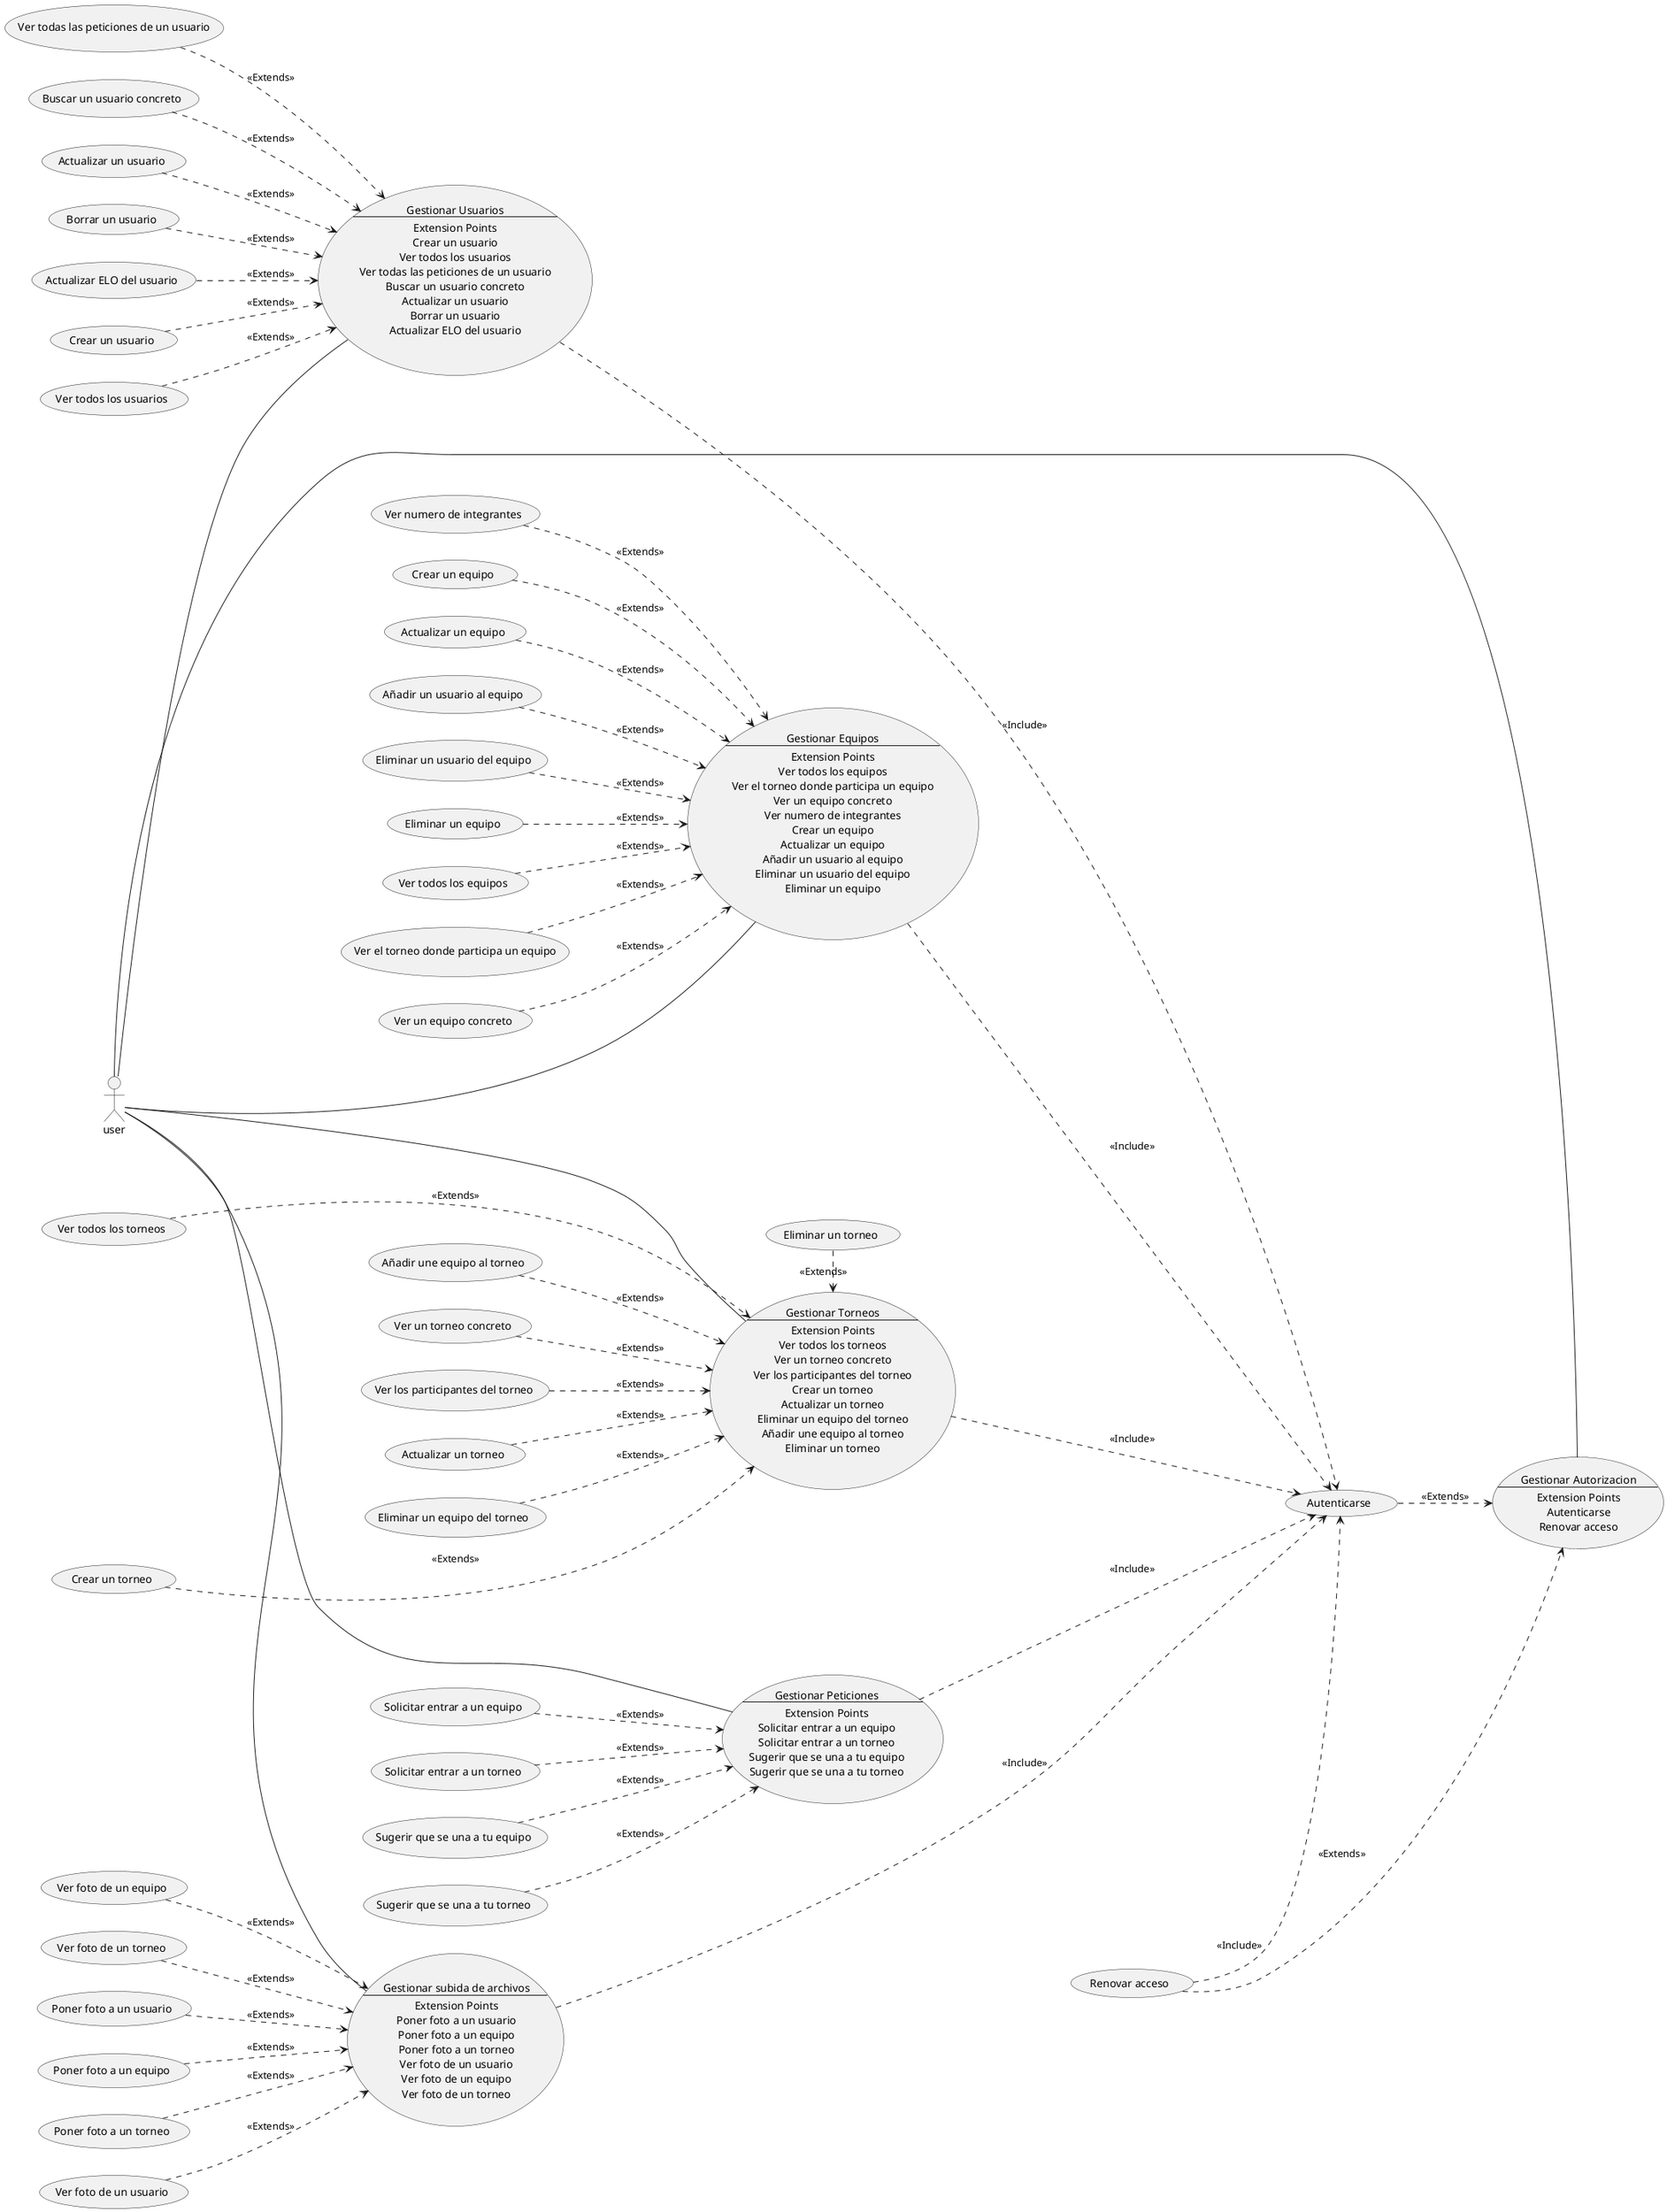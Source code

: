 @startuml LoA
left to right direction
:user:

usecase UC1 as "Gestionar Usuarios
--
Extension Points
Crear un usuario
Ver todos los usuarios
Ver todas las peticiones de un usuario
Buscar un usuario concreto
Actualizar un usuario
Borrar un usuario
Actualizar ELO del usuario
"
usecase UC2 as "Gestionar Autorizacion
--
Extension Points
Autenticarse
Renovar acceso
"
usecase UC3 as "Gestionar Peticiones
--
Extension Points
Solicitar entrar a un equipo
Solicitar entrar a un torneo
Sugerir que se una a tu equipo
Sugerir que se una a tu torneo
"
usecase UC4 as "Gestionar Equipos
--
Extension Points
Ver todos los equipos
Ver el torneo donde participa un equipo
Ver un equipo concreto
Ver numero de integrantes
Crear un equipo
Actualizar un equipo
Añadir un usuario al equipo
Eliminar un usuario del equipo
Eliminar un equipo
"
usecase UC5 as "Gestionar Torneos
--
Extension Points
Ver todos los torneos
Ver un torneo concreto
Ver los participantes del torneo
Crear un torneo
Actualizar un torneo
Eliminar un equipo del torneo
Añadir une equipo al torneo
Eliminar un torneo
"
usecase UC6 as "Gestionar subida de archivos
--
Extension Points
Poner foto a un usuario
Poner foto a un equipo
Poner foto a un torneo
Ver foto de un usuario
Ver foto de un equipo
Ver foto de un torneo
"

:user: -- UC1
:user: - UC2
:user: --- UC3
:user: --- UC4
:user: --- UC5
:user: -- UC6


(Crear un usuario) ..> UC1 : <<Extends>>
(Ver todos los usuarios) ..> UC1 : <<Extends>>
(Ver todas las peticiones de un usuario) ..> UC1  : <<Extends>>
(Buscar un usuario concreto) ..> UC1 : <<Extends>>
(Actualizar un usuario) ..> UC1 : <<Extends>>
(Borrar un usuario) ..> UC1 : <<Extends>>
(Actualizar ELO del usuario) ..> UC1 : <<Extends>>

(Autenticarse) ..> UC2 :  <<Extends>>
(Renovar acceso) ..> UC2 :<<Extends>>

(Solicitar entrar a un equipo) ..> UC3 :<<Extends>>
(Solicitar entrar a un torneo) ..> UC3 :<<Extends>>
(Sugerir que se una a tu equipo) ..> UC3 :<<Extends>>
(Sugerir que se una a tu torneo) ..> UC3 :<<Extends>>

(Ver todos los torneos)...> UC5 :<<Extends>>
(Ver un torneo concreto)..> UC5 :<<Extends>>
(Ver los participantes del torneo)..> UC5 :<<Extends>>
(Crear un torneo)...> UC5 :<<Extends>>
(Actualizar un torneo)..> UC5 :<<Extends>>
(Eliminar un equipo del torneo)..> UC5 :<<Extends>>
(Añadir une equipo al torneo)..> UC5 :<<Extends>>
(Eliminar un torneo).> UC5 :<<Extends>>

(Poner foto a un usuario)..> UC6 :<<Extends>>
(Poner foto a un equipo)..> UC6 :<<Extends>>
(Poner foto a un torneo)..> UC6 :<<Extends>>
(Ver foto de un usuario)..> UC6 :<<Extends>>
(Ver foto de un equipo)..> UC6 :<<Extends>>
(Ver foto de un torneo)..> UC6 :<<Extends>>

(Ver todos los equipos) ..> UC4 :<<Extends>>
(Ver el torneo donde participa un equipo)..> UC4 :<<Extends>>
(Ver un equipo concreto)..> UC4 :<<Extends>>
(Ver numero de integrantes)..> UC4 :<<Extends>>
(Crear un equipo)..> UC4 :<<Extends>>
(Actualizar un equipo)..> UC4 :<<Extends>>
(Añadir un usuario al equipo)..> UC4 :<<Extends>>
(Eliminar un usuario del equipo)..> UC4 :<<Extends>>
(Eliminar un equipo)..> UC4 :<<Extends>>

UC1 ...> (Autenticarse) : <<Include>>
UC3 ...> (Autenticarse) : <<Include>>
UC4 ..> (Autenticarse) : <<Include>>
UC5 ...> (Autenticarse) : <<Include>>
UC6 ...> (Autenticarse) : <<Include>>
(Renovar acceso) ..> (Autenticarse) :<<Include>>


@enduml